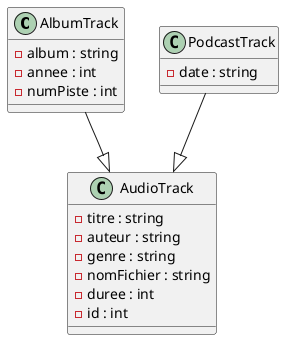 @startuml
'https://plantuml.com/class-diagram

class AlbumTrack{
    -album : string
    -annee : int
    -numPiste : int
}
class AudioTrack {
    -titre : string
    -auteur : string
    -genre : string
    -nomFichier : string
    -duree : int
    -id : int
}
class PodcastTrack{
    -date : string
}

PodcastTrack --|> AudioTrack
AlbumTrack --|> AudioTrack





@enduml